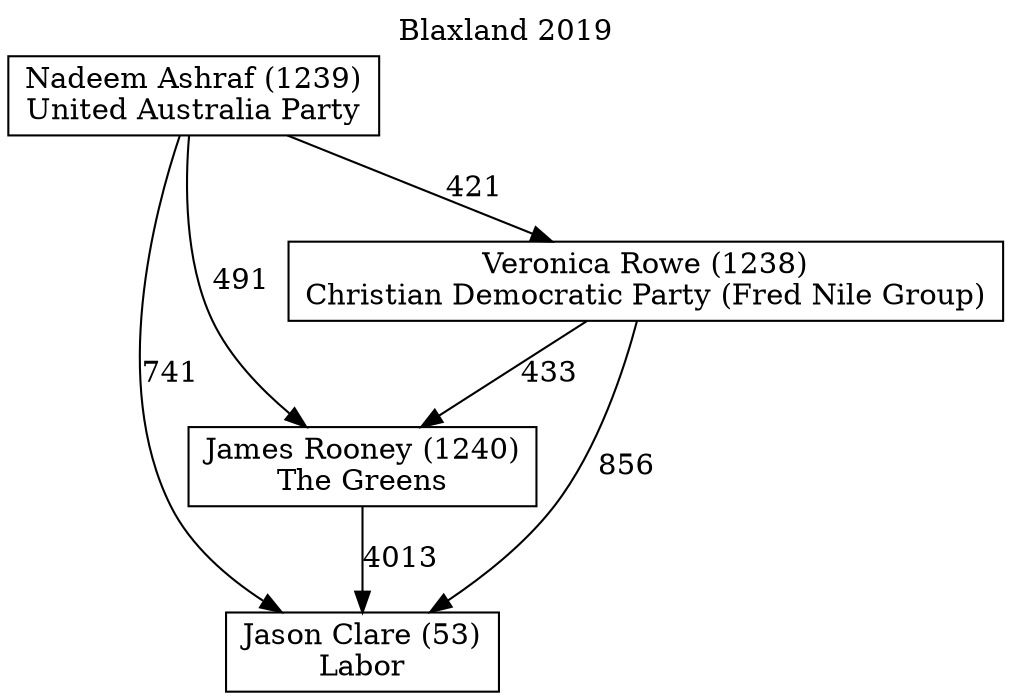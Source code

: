 // House preference flow
digraph "Jason Clare (53)_Blaxland_2019" {
	graph [label="Blaxland 2019" labelloc=t mclimit=10]
	node [shape=box]
	"James Rooney (1240)" [label="James Rooney (1240)
The Greens"]
	"Jason Clare (53)" [label="Jason Clare (53)
Labor"]
	"Nadeem Ashraf (1239)" [label="Nadeem Ashraf (1239)
United Australia Party"]
	"Veronica Rowe (1238)" [label="Veronica Rowe (1238)
Christian Democratic Party (Fred Nile Group)"]
	"James Rooney (1240)" -> "Jason Clare (53)" [label=4013]
	"Nadeem Ashraf (1239)" -> "James Rooney (1240)" [label=491]
	"Nadeem Ashraf (1239)" -> "Jason Clare (53)" [label=741]
	"Nadeem Ashraf (1239)" -> "Veronica Rowe (1238)" [label=421]
	"Veronica Rowe (1238)" -> "James Rooney (1240)" [label=433]
	"Veronica Rowe (1238)" -> "Jason Clare (53)" [label=856]
}
